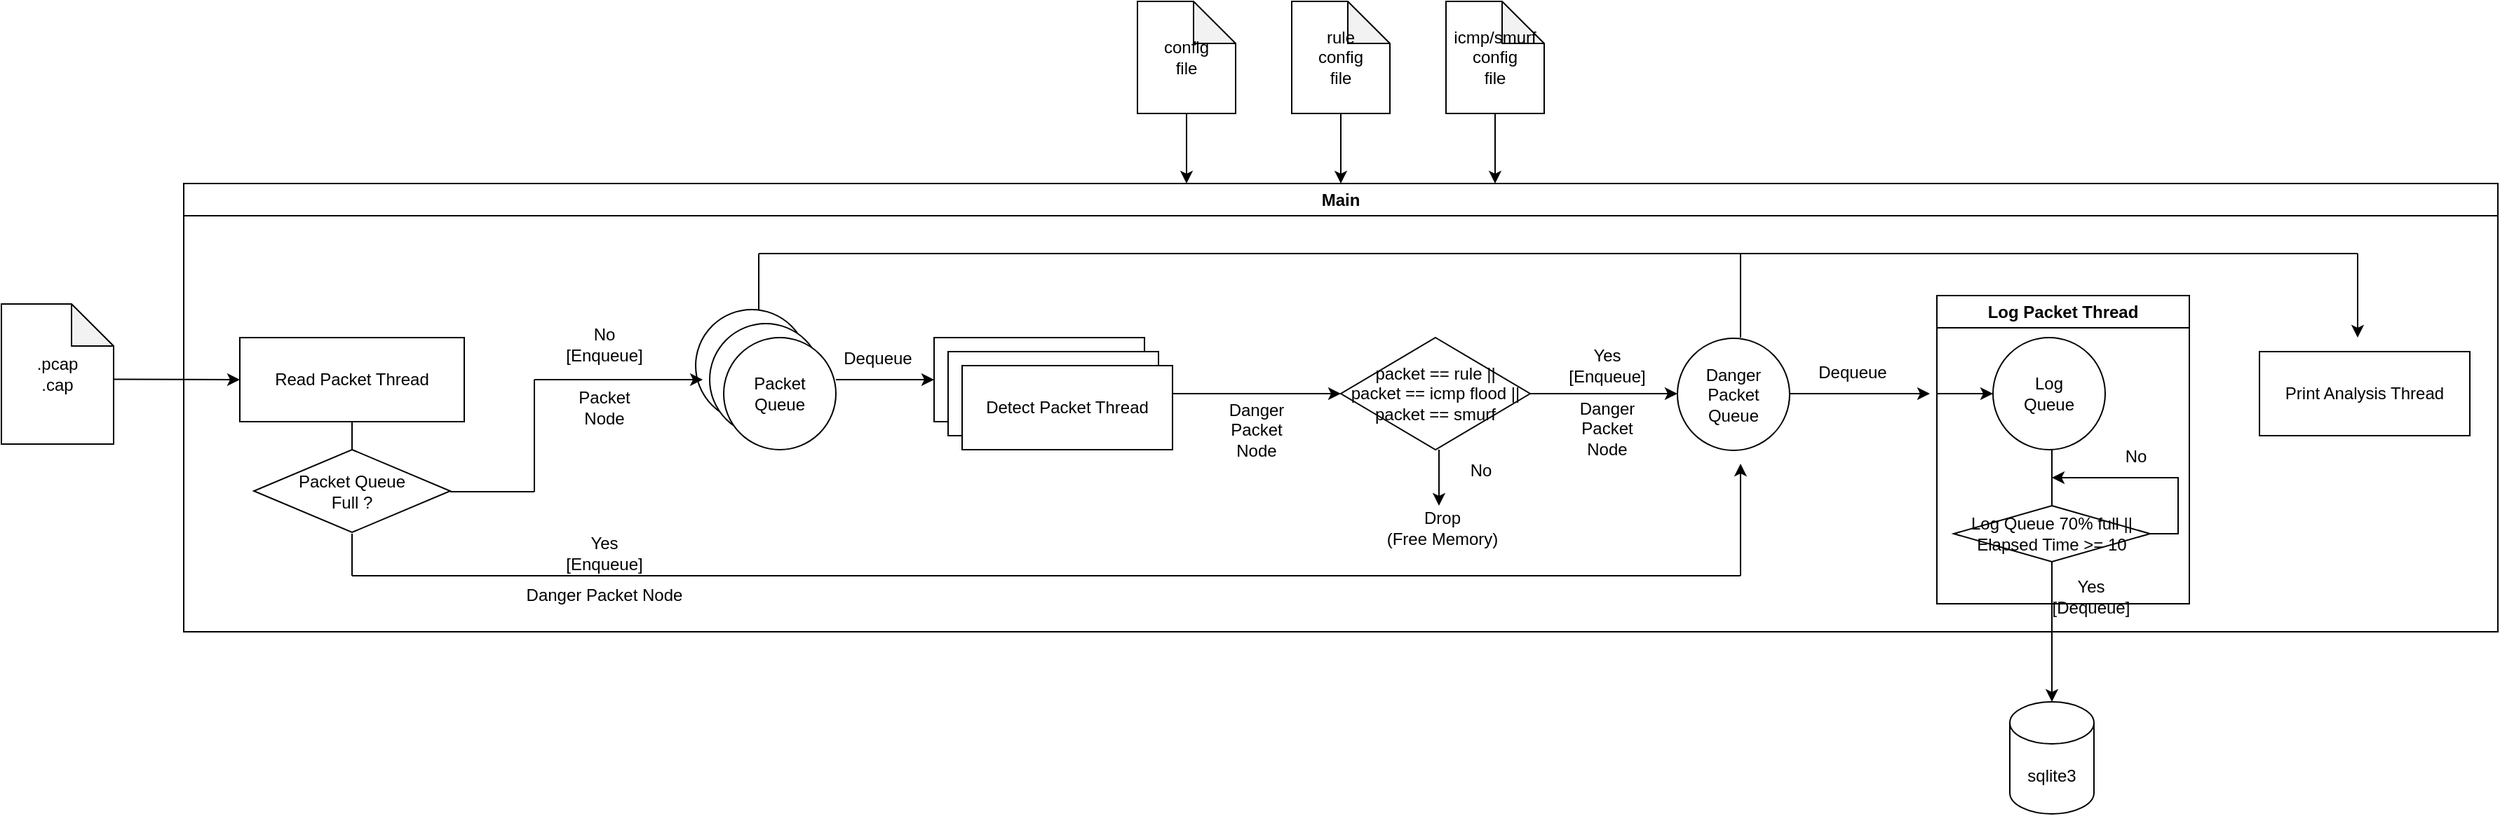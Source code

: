 <mxfile version="24.4.4" type="device">
  <diagram name="페이지-1" id="Yyz5Fdja_pa8CQu3-Ewd">
    <mxGraphModel dx="2971" dy="1998" grid="1" gridSize="10" guides="1" tooltips="1" connect="1" arrows="1" fold="1" page="1" pageScale="1" pageWidth="827" pageHeight="1169" math="0" shadow="0">
      <root>
        <mxCell id="0" />
        <mxCell id="1" parent="0" />
        <mxCell id="IeHbnnVpvt4WbjleOfpM-4" value=".pcap&lt;div&gt;.cap&lt;/div&gt;" style="shape=note;whiteSpace=wrap;html=1;backgroundOutline=1;darkOpacity=0.05;" vertex="1" parent="1">
          <mxGeometry x="-300" y="-84" width="80" height="100" as="geometry" />
        </mxCell>
        <mxCell id="IeHbnnVpvt4WbjleOfpM-5" value="" style="endArrow=classic;html=1;rounded=0;entryX=0;entryY=0.5;entryDx=0;entryDy=0;exitX=1.005;exitY=0.537;exitDx=0;exitDy=0;exitPerimeter=0;" edge="1" parent="1" source="IeHbnnVpvt4WbjleOfpM-4" target="IeHbnnVpvt4WbjleOfpM-47">
          <mxGeometry width="50" height="50" relative="1" as="geometry">
            <mxPoint x="-260.0" y="40.53" as="sourcePoint" />
            <mxPoint x="-171.52" y="39.33" as="targetPoint" />
          </mxGeometry>
        </mxCell>
        <mxCell id="IeHbnnVpvt4WbjleOfpM-12" value="config&lt;div&gt;file&lt;/div&gt;" style="shape=note;whiteSpace=wrap;html=1;backgroundOutline=1;darkOpacity=0.05;" vertex="1" parent="1">
          <mxGeometry x="510" y="-300" width="70" height="80" as="geometry" />
        </mxCell>
        <mxCell id="IeHbnnVpvt4WbjleOfpM-13" value="rule&lt;div&gt;config&lt;/div&gt;&lt;div&gt;file&lt;/div&gt;" style="shape=note;whiteSpace=wrap;html=1;backgroundOutline=1;darkOpacity=0.05;" vertex="1" parent="1">
          <mxGeometry x="620" y="-300" width="70" height="80" as="geometry" />
        </mxCell>
        <mxCell id="IeHbnnVpvt4WbjleOfpM-15" value="icmp/smurf&lt;div&gt;config&lt;/div&gt;&lt;div&gt;file&lt;/div&gt;" style="shape=note;whiteSpace=wrap;html=1;backgroundOutline=1;darkOpacity=0.05;" vertex="1" parent="1">
          <mxGeometry x="730" y="-300" width="70" height="80" as="geometry" />
        </mxCell>
        <mxCell id="IeHbnnVpvt4WbjleOfpM-55" value="" style="endArrow=classic;html=1;rounded=0;" edge="1" parent="1">
          <mxGeometry width="50" height="50" relative="1" as="geometry">
            <mxPoint x="545" y="-220" as="sourcePoint" />
            <mxPoint x="545" y="-170" as="targetPoint" />
          </mxGeometry>
        </mxCell>
        <mxCell id="IeHbnnVpvt4WbjleOfpM-56" value="" style="endArrow=classic;html=1;rounded=0;" edge="1" parent="1">
          <mxGeometry width="50" height="50" relative="1" as="geometry">
            <mxPoint x="655" y="-220" as="sourcePoint" />
            <mxPoint x="655" y="-170" as="targetPoint" />
          </mxGeometry>
        </mxCell>
        <mxCell id="IeHbnnVpvt4WbjleOfpM-57" value="" style="endArrow=classic;html=1;rounded=0;" edge="1" parent="1">
          <mxGeometry width="50" height="50" relative="1" as="geometry">
            <mxPoint x="765" y="-220" as="sourcePoint" />
            <mxPoint x="765" y="-170" as="targetPoint" />
          </mxGeometry>
        </mxCell>
        <mxCell id="IeHbnnVpvt4WbjleOfpM-58" value="Main" style="swimlane;whiteSpace=wrap;html=1;" vertex="1" parent="1">
          <mxGeometry x="-170" y="-170" width="1650" height="320" as="geometry" />
        </mxCell>
        <mxCell id="IeHbnnVpvt4WbjleOfpM-47" value="Read Packet Thread" style="rounded=0;whiteSpace=wrap;html=1;" vertex="1" parent="IeHbnnVpvt4WbjleOfpM-58">
          <mxGeometry x="40" y="110" width="160" height="60" as="geometry" />
        </mxCell>
        <mxCell id="IeHbnnVpvt4WbjleOfpM-61" value="Log Packet Thread" style="swimlane;whiteSpace=wrap;html=1;" vertex="1" parent="IeHbnnVpvt4WbjleOfpM-58">
          <mxGeometry x="1250" y="80" width="180" height="220" as="geometry" />
        </mxCell>
        <mxCell id="IeHbnnVpvt4WbjleOfpM-62" value="Log&lt;div&gt;Queue&lt;/div&gt;" style="ellipse;whiteSpace=wrap;html=1;aspect=fixed;" vertex="1" parent="IeHbnnVpvt4WbjleOfpM-61">
          <mxGeometry x="40" y="30" width="80" height="80" as="geometry" />
        </mxCell>
        <mxCell id="IeHbnnVpvt4WbjleOfpM-92" style="edgeStyle=orthogonalEdgeStyle;rounded=0;orthogonalLoop=1;jettySize=auto;html=1;" edge="1" parent="IeHbnnVpvt4WbjleOfpM-61">
          <mxGeometry relative="1" as="geometry">
            <mxPoint x="82" y="130" as="targetPoint" />
            <mxPoint x="151.87" y="170.037" as="sourcePoint" />
            <Array as="points">
              <mxPoint x="172" y="170" />
              <mxPoint x="172" y="130" />
            </Array>
          </mxGeometry>
        </mxCell>
        <mxCell id="IeHbnnVpvt4WbjleOfpM-86" value="Log Queue 70% full ||&lt;div&gt;Elapsed Time &amp;gt;= 10&lt;/div&gt;" style="rhombus;whiteSpace=wrap;html=1;" vertex="1" parent="IeHbnnVpvt4WbjleOfpM-61">
          <mxGeometry x="12" y="150" width="140" height="40" as="geometry" />
        </mxCell>
        <mxCell id="IeHbnnVpvt4WbjleOfpM-89" value="" style="endArrow=none;html=1;rounded=0;exitX=0.5;exitY=0;exitDx=0;exitDy=0;" edge="1" parent="IeHbnnVpvt4WbjleOfpM-61">
          <mxGeometry width="50" height="50" relative="1" as="geometry">
            <mxPoint x="82" y="150" as="sourcePoint" />
            <mxPoint x="82" y="110" as="targetPoint" />
          </mxGeometry>
        </mxCell>
        <mxCell id="IeHbnnVpvt4WbjleOfpM-91" value="Yes&lt;div&gt;[Dequeue]&lt;/div&gt;" style="text;html=1;align=center;verticalAlign=middle;whiteSpace=wrap;rounded=0;" vertex="1" parent="IeHbnnVpvt4WbjleOfpM-61">
          <mxGeometry x="80" y="200" width="60" height="30" as="geometry" />
        </mxCell>
        <mxCell id="IeHbnnVpvt4WbjleOfpM-94" value="No" style="text;html=1;align=center;verticalAlign=middle;whiteSpace=wrap;rounded=0;" vertex="1" parent="IeHbnnVpvt4WbjleOfpM-61">
          <mxGeometry x="112" y="100" width="60" height="30" as="geometry" />
        </mxCell>
        <mxCell id="IeHbnnVpvt4WbjleOfpM-111" value="" style="endArrow=classic;html=1;rounded=0;entryX=0;entryY=0.5;entryDx=0;entryDy=0;" edge="1" parent="IeHbnnVpvt4WbjleOfpM-61" target="IeHbnnVpvt4WbjleOfpM-62">
          <mxGeometry width="50" height="50" relative="1" as="geometry">
            <mxPoint y="70" as="sourcePoint" />
            <mxPoint x="50" y="20" as="targetPoint" />
          </mxGeometry>
        </mxCell>
        <mxCell id="IeHbnnVpvt4WbjleOfpM-60" value="Print Analysis Thread" style="rounded=0;whiteSpace=wrap;html=1;" vertex="1" parent="IeHbnnVpvt4WbjleOfpM-58">
          <mxGeometry x="1480" y="120" width="150" height="60" as="geometry" />
        </mxCell>
        <mxCell id="IeHbnnVpvt4WbjleOfpM-50" value="Detect Packet Thread" style="rounded=0;whiteSpace=wrap;html=1;" vertex="1" parent="IeHbnnVpvt4WbjleOfpM-58">
          <mxGeometry x="535" y="110" width="150" height="60" as="geometry" />
        </mxCell>
        <mxCell id="IeHbnnVpvt4WbjleOfpM-66" value="Detect Packet Thread" style="rounded=0;whiteSpace=wrap;html=1;" vertex="1" parent="IeHbnnVpvt4WbjleOfpM-58">
          <mxGeometry x="545" y="120" width="150" height="60" as="geometry" />
        </mxCell>
        <mxCell id="IeHbnnVpvt4WbjleOfpM-67" value="Detect Packet Thread" style="rounded=0;whiteSpace=wrap;html=1;" vertex="1" parent="IeHbnnVpvt4WbjleOfpM-58">
          <mxGeometry x="555" y="130" width="150" height="60" as="geometry" />
        </mxCell>
        <mxCell id="IeHbnnVpvt4WbjleOfpM-59" value="Danger&lt;div&gt;Packet&lt;/div&gt;&lt;div&gt;Queue&lt;/div&gt;" style="ellipse;whiteSpace=wrap;html=1;aspect=fixed;" vertex="1" parent="IeHbnnVpvt4WbjleOfpM-58">
          <mxGeometry x="1065" y="110.5" width="80" height="80" as="geometry" />
        </mxCell>
        <mxCell id="IeHbnnVpvt4WbjleOfpM-42" value="" style="ellipse;whiteSpace=wrap;html=1;aspect=fixed;" vertex="1" parent="IeHbnnVpvt4WbjleOfpM-58">
          <mxGeometry x="365" y="90" width="80" height="80" as="geometry" />
        </mxCell>
        <mxCell id="IeHbnnVpvt4WbjleOfpM-43" value="" style="ellipse;whiteSpace=wrap;html=1;aspect=fixed;" vertex="1" parent="IeHbnnVpvt4WbjleOfpM-58">
          <mxGeometry x="375" y="100" width="80" height="80" as="geometry" />
        </mxCell>
        <mxCell id="IeHbnnVpvt4WbjleOfpM-44" value="Packet&lt;div&gt;Queue&lt;/div&gt;" style="ellipse;whiteSpace=wrap;html=1;aspect=fixed;" vertex="1" parent="IeHbnnVpvt4WbjleOfpM-58">
          <mxGeometry x="385" y="110" width="80" height="80" as="geometry" />
        </mxCell>
        <mxCell id="IeHbnnVpvt4WbjleOfpM-70" value="Packet&lt;div&gt;Node&lt;/div&gt;" style="text;html=1;align=center;verticalAlign=middle;whiteSpace=wrap;rounded=0;" vertex="1" parent="IeHbnnVpvt4WbjleOfpM-58">
          <mxGeometry x="270" y="145" width="60" height="30" as="geometry" />
        </mxCell>
        <mxCell id="IeHbnnVpvt4WbjleOfpM-71" value="&lt;div&gt;No&lt;/div&gt;[Enqueue]" style="text;html=1;align=center;verticalAlign=middle;whiteSpace=wrap;rounded=0;" vertex="1" parent="IeHbnnVpvt4WbjleOfpM-58">
          <mxGeometry x="270" y="100" width="60" height="30" as="geometry" />
        </mxCell>
        <mxCell id="IeHbnnVpvt4WbjleOfpM-72" value="" style="endArrow=classic;html=1;rounded=0;entryX=0;entryY=0.5;entryDx=0;entryDy=0;" edge="1" parent="IeHbnnVpvt4WbjleOfpM-58" target="IeHbnnVpvt4WbjleOfpM-50">
          <mxGeometry width="50" height="50" relative="1" as="geometry">
            <mxPoint x="465" y="140" as="sourcePoint" />
            <mxPoint x="515" y="90" as="targetPoint" />
          </mxGeometry>
        </mxCell>
        <mxCell id="IeHbnnVpvt4WbjleOfpM-73" value="Dequeue" style="text;html=1;align=center;verticalAlign=middle;whiteSpace=wrap;rounded=0;" vertex="1" parent="IeHbnnVpvt4WbjleOfpM-58">
          <mxGeometry x="465" y="110" width="60" height="30" as="geometry" />
        </mxCell>
        <mxCell id="IeHbnnVpvt4WbjleOfpM-74" value="packet == rule ||&lt;div&gt;packet == icmp flood ||&lt;/div&gt;&lt;div&gt;packet == smurf&lt;/div&gt;" style="rhombus;whiteSpace=wrap;html=1;" vertex="1" parent="IeHbnnVpvt4WbjleOfpM-58">
          <mxGeometry x="825" y="110" width="135" height="80" as="geometry" />
        </mxCell>
        <mxCell id="IeHbnnVpvt4WbjleOfpM-75" value="" style="endArrow=classic;html=1;rounded=0;" edge="1" parent="IeHbnnVpvt4WbjleOfpM-58">
          <mxGeometry width="50" height="50" relative="1" as="geometry">
            <mxPoint x="895" y="190" as="sourcePoint" />
            <mxPoint x="895" y="230" as="targetPoint" />
          </mxGeometry>
        </mxCell>
        <mxCell id="IeHbnnVpvt4WbjleOfpM-76" value="No" style="text;html=1;align=center;verticalAlign=middle;whiteSpace=wrap;rounded=0;" vertex="1" parent="IeHbnnVpvt4WbjleOfpM-58">
          <mxGeometry x="895" y="190" width="60" height="30" as="geometry" />
        </mxCell>
        <mxCell id="IeHbnnVpvt4WbjleOfpM-77" value="Drop&lt;div&gt;(Free Memory)&lt;/div&gt;" style="text;html=1;align=center;verticalAlign=middle;whiteSpace=wrap;rounded=0;" vertex="1" parent="IeHbnnVpvt4WbjleOfpM-58">
          <mxGeometry x="850" y="231" width="95" height="30" as="geometry" />
        </mxCell>
        <mxCell id="IeHbnnVpvt4WbjleOfpM-78" value="" style="endArrow=classic;html=1;rounded=0;" edge="1" parent="IeHbnnVpvt4WbjleOfpM-58">
          <mxGeometry width="50" height="50" relative="1" as="geometry">
            <mxPoint x="960" y="150" as="sourcePoint" />
            <mxPoint x="1065" y="150" as="targetPoint" />
          </mxGeometry>
        </mxCell>
        <mxCell id="IeHbnnVpvt4WbjleOfpM-79" value="Yes&lt;div&gt;[Enqueue]&lt;/div&gt;" style="text;html=1;align=center;verticalAlign=middle;whiteSpace=wrap;rounded=0;" vertex="1" parent="IeHbnnVpvt4WbjleOfpM-58">
          <mxGeometry x="985" y="115" width="60" height="30" as="geometry" />
        </mxCell>
        <mxCell id="IeHbnnVpvt4WbjleOfpM-80" value="Danger&lt;div&gt;Packet&lt;/div&gt;&lt;div&gt;Node&lt;/div&gt;" style="text;html=1;align=center;verticalAlign=middle;whiteSpace=wrap;rounded=0;" vertex="1" parent="IeHbnnVpvt4WbjleOfpM-58">
          <mxGeometry x="985" y="160" width="60" height="30" as="geometry" />
        </mxCell>
        <mxCell id="IeHbnnVpvt4WbjleOfpM-81" value="" style="endArrow=classic;html=1;rounded=0;" edge="1" parent="IeHbnnVpvt4WbjleOfpM-58" target="IeHbnnVpvt4WbjleOfpM-74">
          <mxGeometry width="50" height="50" relative="1" as="geometry">
            <mxPoint x="705" y="150" as="sourcePoint" />
            <mxPoint x="755" y="90" as="targetPoint" />
          </mxGeometry>
        </mxCell>
        <mxCell id="IeHbnnVpvt4WbjleOfpM-82" value="Danger&lt;div&gt;Packet&lt;/div&gt;&lt;div&gt;Node&lt;/div&gt;" style="text;html=1;align=center;verticalAlign=middle;whiteSpace=wrap;rounded=0;" vertex="1" parent="IeHbnnVpvt4WbjleOfpM-58">
          <mxGeometry x="735" y="161" width="60" height="30" as="geometry" />
        </mxCell>
        <mxCell id="IeHbnnVpvt4WbjleOfpM-83" value="" style="endArrow=classic;html=1;rounded=0;" edge="1" parent="IeHbnnVpvt4WbjleOfpM-58">
          <mxGeometry width="50" height="50" relative="1" as="geometry">
            <mxPoint x="1145" y="150" as="sourcePoint" />
            <mxPoint x="1245" y="150" as="targetPoint" />
          </mxGeometry>
        </mxCell>
        <mxCell id="IeHbnnVpvt4WbjleOfpM-84" value="Dequeue" style="text;html=1;align=center;verticalAlign=middle;whiteSpace=wrap;rounded=0;" vertex="1" parent="IeHbnnVpvt4WbjleOfpM-58">
          <mxGeometry x="1160" y="120" width="60" height="30" as="geometry" />
        </mxCell>
        <mxCell id="IeHbnnVpvt4WbjleOfpM-96" value="" style="endArrow=none;html=1;rounded=0;" edge="1" parent="IeHbnnVpvt4WbjleOfpM-58">
          <mxGeometry width="50" height="50" relative="1" as="geometry">
            <mxPoint x="120" y="190" as="sourcePoint" />
            <mxPoint x="120" y="170" as="targetPoint" />
          </mxGeometry>
        </mxCell>
        <mxCell id="IeHbnnVpvt4WbjleOfpM-97" value="Packet Queue&lt;div&gt;Full ?&lt;/div&gt;" style="rhombus;whiteSpace=wrap;html=1;" vertex="1" parent="IeHbnnVpvt4WbjleOfpM-58">
          <mxGeometry x="50" y="190" width="140" height="59" as="geometry" />
        </mxCell>
        <mxCell id="IeHbnnVpvt4WbjleOfpM-101" value="" style="endArrow=none;html=1;rounded=0;" edge="1" parent="IeHbnnVpvt4WbjleOfpM-58">
          <mxGeometry width="50" height="50" relative="1" as="geometry">
            <mxPoint x="190" y="220" as="sourcePoint" />
            <mxPoint x="250" y="220" as="targetPoint" />
          </mxGeometry>
        </mxCell>
        <mxCell id="IeHbnnVpvt4WbjleOfpM-103" value="" style="endArrow=none;html=1;rounded=0;" edge="1" parent="IeHbnnVpvt4WbjleOfpM-58">
          <mxGeometry width="50" height="50" relative="1" as="geometry">
            <mxPoint x="250" y="220" as="sourcePoint" />
            <mxPoint x="250" y="140" as="targetPoint" />
          </mxGeometry>
        </mxCell>
        <mxCell id="IeHbnnVpvt4WbjleOfpM-104" value="" style="endArrow=classic;html=1;rounded=0;entryX=0.063;entryY=0.625;entryDx=0;entryDy=0;entryPerimeter=0;" edge="1" parent="IeHbnnVpvt4WbjleOfpM-58" target="IeHbnnVpvt4WbjleOfpM-42">
          <mxGeometry width="50" height="50" relative="1" as="geometry">
            <mxPoint x="250" y="140" as="sourcePoint" />
            <mxPoint x="300" y="90" as="targetPoint" />
          </mxGeometry>
        </mxCell>
        <mxCell id="IeHbnnVpvt4WbjleOfpM-105" value="" style="endArrow=none;html=1;rounded=0;" edge="1" parent="IeHbnnVpvt4WbjleOfpM-58">
          <mxGeometry width="50" height="50" relative="1" as="geometry">
            <mxPoint x="120" y="280" as="sourcePoint" />
            <mxPoint x="120" y="250" as="targetPoint" />
          </mxGeometry>
        </mxCell>
        <mxCell id="IeHbnnVpvt4WbjleOfpM-106" value="" style="endArrow=none;html=1;rounded=0;" edge="1" parent="IeHbnnVpvt4WbjleOfpM-58">
          <mxGeometry width="50" height="50" relative="1" as="geometry">
            <mxPoint x="120" y="280" as="sourcePoint" />
            <mxPoint x="1110" y="280" as="targetPoint" />
          </mxGeometry>
        </mxCell>
        <mxCell id="IeHbnnVpvt4WbjleOfpM-107" value="" style="endArrow=classic;html=1;rounded=0;" edge="1" parent="IeHbnnVpvt4WbjleOfpM-58">
          <mxGeometry width="50" height="50" relative="1" as="geometry">
            <mxPoint x="1110" y="280" as="sourcePoint" />
            <mxPoint x="1110" y="200" as="targetPoint" />
          </mxGeometry>
        </mxCell>
        <mxCell id="IeHbnnVpvt4WbjleOfpM-109" value="Yes&lt;div&gt;[Enqueue]&lt;/div&gt;" style="text;html=1;align=center;verticalAlign=middle;whiteSpace=wrap;rounded=0;" vertex="1" parent="IeHbnnVpvt4WbjleOfpM-58">
          <mxGeometry x="270" y="249" width="60" height="30" as="geometry" />
        </mxCell>
        <mxCell id="IeHbnnVpvt4WbjleOfpM-110" value="Danger Packet Node" style="text;html=1;align=center;verticalAlign=middle;whiteSpace=wrap;rounded=0;" vertex="1" parent="IeHbnnVpvt4WbjleOfpM-58">
          <mxGeometry x="200" y="279" width="200" height="30" as="geometry" />
        </mxCell>
        <mxCell id="IeHbnnVpvt4WbjleOfpM-112" value="" style="endArrow=none;html=1;rounded=0;" edge="1" parent="IeHbnnVpvt4WbjleOfpM-58">
          <mxGeometry width="50" height="50" relative="1" as="geometry">
            <mxPoint x="410" y="90" as="sourcePoint" />
            <mxPoint x="410" y="50" as="targetPoint" />
          </mxGeometry>
        </mxCell>
        <mxCell id="IeHbnnVpvt4WbjleOfpM-113" value="" style="endArrow=none;html=1;rounded=0;" edge="1" parent="IeHbnnVpvt4WbjleOfpM-58">
          <mxGeometry width="50" height="50" relative="1" as="geometry">
            <mxPoint x="410" y="50" as="sourcePoint" />
            <mxPoint x="1550" y="50" as="targetPoint" />
          </mxGeometry>
        </mxCell>
        <mxCell id="IeHbnnVpvt4WbjleOfpM-115" value="" style="endArrow=classic;html=1;rounded=0;" edge="1" parent="IeHbnnVpvt4WbjleOfpM-58">
          <mxGeometry width="50" height="50" relative="1" as="geometry">
            <mxPoint x="1550" y="50" as="sourcePoint" />
            <mxPoint x="1550" y="110" as="targetPoint" />
          </mxGeometry>
        </mxCell>
        <mxCell id="IeHbnnVpvt4WbjleOfpM-116" value="" style="endArrow=none;html=1;rounded=0;" edge="1" parent="IeHbnnVpvt4WbjleOfpM-58">
          <mxGeometry width="50" height="50" relative="1" as="geometry">
            <mxPoint x="1110" y="110" as="sourcePoint" />
            <mxPoint x="1110" y="50" as="targetPoint" />
          </mxGeometry>
        </mxCell>
        <mxCell id="IeHbnnVpvt4WbjleOfpM-90" value="sqlite3" style="shape=cylinder3;whiteSpace=wrap;html=1;boundedLbl=1;backgroundOutline=1;size=15;" vertex="1" parent="1">
          <mxGeometry x="1132" y="200" width="60" height="80" as="geometry" />
        </mxCell>
        <mxCell id="IeHbnnVpvt4WbjleOfpM-87" style="edgeStyle=orthogonalEdgeStyle;rounded=0;orthogonalLoop=1;jettySize=auto;html=1;exitX=0.5;exitY=1;exitDx=0;exitDy=0;entryX=0.5;entryY=0;entryDx=0;entryDy=0;entryPerimeter=0;" edge="1" parent="1" source="IeHbnnVpvt4WbjleOfpM-86" target="IeHbnnVpvt4WbjleOfpM-90">
          <mxGeometry relative="1" as="geometry">
            <mxPoint x="1079.846" y="240" as="targetPoint" />
          </mxGeometry>
        </mxCell>
      </root>
    </mxGraphModel>
  </diagram>
</mxfile>
